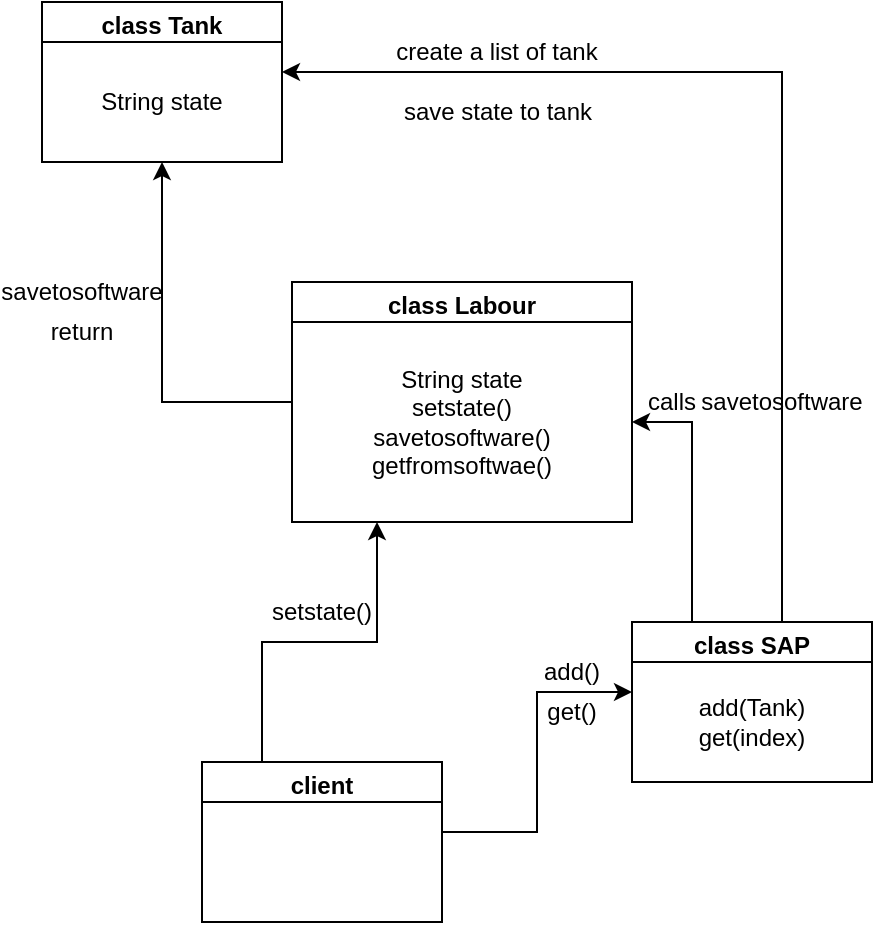 <mxfile version="20.8.16" type="device"><diagram name="Page-1" id="EyCEWOWuDGy7rjAXQ0p8"><mxGraphModel dx="521" dy="613" grid="1" gridSize="10" guides="1" tooltips="1" connect="1" arrows="1" fold="1" page="1" pageScale="1" pageWidth="850" pageHeight="1100" math="0" shadow="0"><root><mxCell id="0"/><mxCell id="1" parent="0"/><mxCell id="C0HcPEXp-NFtKyXgvRST-1" value="class Tank" style="swimlane;whiteSpace=wrap;html=1;" vertex="1" parent="1"><mxGeometry x="300" y="40" width="120" height="80" as="geometry"/></mxCell><mxCell id="C0HcPEXp-NFtKyXgvRST-2" value="String state" style="rounded=0;whiteSpace=wrap;html=1;" vertex="1" parent="C0HcPEXp-NFtKyXgvRST-1"><mxGeometry y="20" width="120" height="60" as="geometry"/></mxCell><mxCell id="C0HcPEXp-NFtKyXgvRST-22" style="edgeStyle=orthogonalEdgeStyle;rounded=0;orthogonalLoop=1;jettySize=auto;html=1;exitX=0;exitY=0.5;exitDx=0;exitDy=0;" edge="1" parent="1" source="C0HcPEXp-NFtKyXgvRST-3" target="C0HcPEXp-NFtKyXgvRST-2"><mxGeometry relative="1" as="geometry"/></mxCell><mxCell id="C0HcPEXp-NFtKyXgvRST-3" value="class Labour" style="swimlane;whiteSpace=wrap;html=1;" vertex="1" parent="1"><mxGeometry x="425" y="180" width="170" height="120" as="geometry"/></mxCell><mxCell id="C0HcPEXp-NFtKyXgvRST-4" value="String state&lt;br&gt;setstate()&lt;br&gt;savetosoftware()&lt;br&gt;getfromsoftwae()" style="rounded=0;whiteSpace=wrap;html=1;" vertex="1" parent="C0HcPEXp-NFtKyXgvRST-3"><mxGeometry y="20" width="170" height="100" as="geometry"/></mxCell><mxCell id="C0HcPEXp-NFtKyXgvRST-14" style="edgeStyle=orthogonalEdgeStyle;rounded=0;orthogonalLoop=1;jettySize=auto;html=1;entryX=1;entryY=0.25;entryDx=0;entryDy=0;" edge="1" parent="1" source="C0HcPEXp-NFtKyXgvRST-5" target="C0HcPEXp-NFtKyXgvRST-2"><mxGeometry relative="1" as="geometry"><Array as="points"><mxPoint x="670" y="75"/></Array></mxGeometry></mxCell><mxCell id="C0HcPEXp-NFtKyXgvRST-17" style="edgeStyle=orthogonalEdgeStyle;rounded=0;orthogonalLoop=1;jettySize=auto;html=1;exitX=0.25;exitY=0;exitDx=0;exitDy=0;entryX=1;entryY=0.5;entryDx=0;entryDy=0;" edge="1" parent="1" source="C0HcPEXp-NFtKyXgvRST-5" target="C0HcPEXp-NFtKyXgvRST-4"><mxGeometry relative="1" as="geometry"/></mxCell><mxCell id="C0HcPEXp-NFtKyXgvRST-5" value="class SAP" style="swimlane;whiteSpace=wrap;html=1;" vertex="1" parent="1"><mxGeometry x="595" y="350" width="120" height="80" as="geometry"/></mxCell><mxCell id="C0HcPEXp-NFtKyXgvRST-6" value="add(Tank)&lt;br&gt;get(index)" style="rounded=0;whiteSpace=wrap;html=1;" vertex="1" parent="C0HcPEXp-NFtKyXgvRST-5"><mxGeometry y="20" width="120" height="60" as="geometry"/></mxCell><mxCell id="C0HcPEXp-NFtKyXgvRST-9" style="edgeStyle=orthogonalEdgeStyle;rounded=0;orthogonalLoop=1;jettySize=auto;html=1;exitX=0.25;exitY=0;exitDx=0;exitDy=0;entryX=0.25;entryY=1;entryDx=0;entryDy=0;" edge="1" parent="1" source="C0HcPEXp-NFtKyXgvRST-7" target="C0HcPEXp-NFtKyXgvRST-4"><mxGeometry relative="1" as="geometry"/></mxCell><mxCell id="C0HcPEXp-NFtKyXgvRST-7" value="client" style="swimlane;whiteSpace=wrap;html=1;" vertex="1" parent="1"><mxGeometry x="380" y="420" width="120" height="80" as="geometry"/></mxCell><mxCell id="C0HcPEXp-NFtKyXgvRST-8" value="" style="rounded=0;whiteSpace=wrap;html=1;" vertex="1" parent="C0HcPEXp-NFtKyXgvRST-7"><mxGeometry y="20" width="120" height="60" as="geometry"/></mxCell><mxCell id="C0HcPEXp-NFtKyXgvRST-10" value="setstate()" style="text;html=1;strokeColor=none;fillColor=none;align=center;verticalAlign=middle;whiteSpace=wrap;rounded=0;" vertex="1" parent="1"><mxGeometry x="410" y="330" width="60" height="30" as="geometry"/></mxCell><mxCell id="C0HcPEXp-NFtKyXgvRST-11" value="add()" style="text;html=1;strokeColor=none;fillColor=none;align=center;verticalAlign=middle;whiteSpace=wrap;rounded=0;" vertex="1" parent="1"><mxGeometry x="535" y="360" width="60" height="30" as="geometry"/></mxCell><mxCell id="C0HcPEXp-NFtKyXgvRST-12" style="edgeStyle=orthogonalEdgeStyle;rounded=0;orthogonalLoop=1;jettySize=auto;html=1;exitX=1;exitY=0.25;exitDx=0;exitDy=0;entryX=0;entryY=0.25;entryDx=0;entryDy=0;" edge="1" parent="1" source="C0HcPEXp-NFtKyXgvRST-8" target="C0HcPEXp-NFtKyXgvRST-6"><mxGeometry relative="1" as="geometry"/></mxCell><mxCell id="C0HcPEXp-NFtKyXgvRST-13" value="get()" style="text;html=1;strokeColor=none;fillColor=none;align=center;verticalAlign=middle;whiteSpace=wrap;rounded=0;" vertex="1" parent="1"><mxGeometry x="535" y="380" width="60" height="30" as="geometry"/></mxCell><mxCell id="C0HcPEXp-NFtKyXgvRST-15" value="create a list of tank" style="text;html=1;strokeColor=none;fillColor=none;align=center;verticalAlign=middle;whiteSpace=wrap;rounded=0;" vertex="1" parent="1"><mxGeometry x="470" y="50" width="115" height="30" as="geometry"/></mxCell><mxCell id="C0HcPEXp-NFtKyXgvRST-16" value="save state to tank" style="text;html=1;strokeColor=none;fillColor=none;align=center;verticalAlign=middle;whiteSpace=wrap;rounded=0;" vertex="1" parent="1"><mxGeometry x="462.5" y="80" width="130" height="30" as="geometry"/></mxCell><mxCell id="C0HcPEXp-NFtKyXgvRST-18" value="calls" style="text;html=1;strokeColor=none;fillColor=none;align=center;verticalAlign=middle;whiteSpace=wrap;rounded=0;" vertex="1" parent="1"><mxGeometry x="585" y="225" width="60" height="30" as="geometry"/></mxCell><mxCell id="C0HcPEXp-NFtKyXgvRST-19" value="savetosoftware" style="text;html=1;strokeColor=none;fillColor=none;align=center;verticalAlign=middle;whiteSpace=wrap;rounded=0;" vertex="1" parent="1"><mxGeometry x="640" y="225" width="60" height="30" as="geometry"/></mxCell><mxCell id="C0HcPEXp-NFtKyXgvRST-21" value="return" style="text;html=1;strokeColor=none;fillColor=none;align=center;verticalAlign=middle;whiteSpace=wrap;rounded=0;" vertex="1" parent="1"><mxGeometry x="290" y="190" width="60" height="30" as="geometry"/></mxCell><mxCell id="C0HcPEXp-NFtKyXgvRST-23" value="savetosoftware" style="text;html=1;strokeColor=none;fillColor=none;align=center;verticalAlign=middle;whiteSpace=wrap;rounded=0;" vertex="1" parent="1"><mxGeometry x="290" y="170" width="60" height="30" as="geometry"/></mxCell></root></mxGraphModel></diagram></mxfile>
